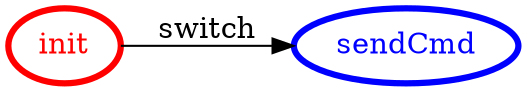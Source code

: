 /*
*
* A GraphViz DOT FSM description 
* Please use a GraphViz visualizer (like http://www.webgraphviz.com)
*  
*/

digraph finite_state_machine {
	rankdir=LR
	size="8,5"
	
	init [ color = red ][ fontcolor = red ][ penwidth = 3 ]
	sendCmd [ color = blue ][ fontcolor = blue ][ penwidth = 3 ]
	
	init -> sendCmd [ label = "switch" ][ color = black ][ fontcolor = black ]
}
